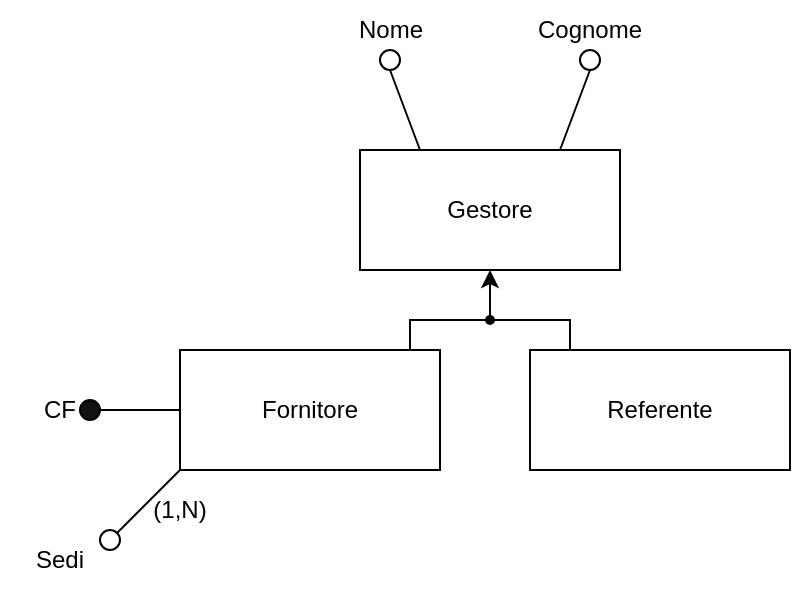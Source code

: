 <mxfile version="22.0.2" type="device">
  <diagram name="Page-1" id="sHVvPbEZOv85bSImDnTu">
    <mxGraphModel dx="617" dy="324" grid="1" gridSize="10" guides="1" tooltips="1" connect="1" arrows="1" fold="1" page="1" pageScale="1" pageWidth="850" pageHeight="1100" math="0" shadow="0">
      <root>
        <mxCell id="0" />
        <mxCell id="1" parent="0" />
        <mxCell id="bqO3MA3i7fpm7xnfnVWC-1" value="Gestore" style="whiteSpace=wrap;html=1;align=center;" vertex="1" parent="1">
          <mxGeometry x="330" y="270" width="130" height="60" as="geometry" />
        </mxCell>
        <mxCell id="bqO3MA3i7fpm7xnfnVWC-2" value="" style="endArrow=none;html=1;rounded=0;entryX=0.5;entryY=1;entryDx=0;entryDy=0;" edge="1" parent="1" target="bqO3MA3i7fpm7xnfnVWC-4">
          <mxGeometry width="50" height="50" relative="1" as="geometry">
            <mxPoint x="360" y="270" as="sourcePoint" />
            <mxPoint x="360" y="230" as="targetPoint" />
          </mxGeometry>
        </mxCell>
        <mxCell id="bqO3MA3i7fpm7xnfnVWC-3" value="" style="endArrow=none;html=1;rounded=0;entryX=0.5;entryY=1;entryDx=0;entryDy=0;" edge="1" parent="1" target="bqO3MA3i7fpm7xnfnVWC-6">
          <mxGeometry width="50" height="50" relative="1" as="geometry">
            <mxPoint x="430" y="270" as="sourcePoint" />
            <mxPoint x="440" y="230" as="targetPoint" />
          </mxGeometry>
        </mxCell>
        <mxCell id="bqO3MA3i7fpm7xnfnVWC-4" value="" style="ellipse;whiteSpace=wrap;html=1;aspect=fixed;" vertex="1" parent="1">
          <mxGeometry x="340" y="220" width="10" height="10" as="geometry" />
        </mxCell>
        <mxCell id="bqO3MA3i7fpm7xnfnVWC-6" value="" style="ellipse;whiteSpace=wrap;html=1;aspect=fixed;" vertex="1" parent="1">
          <mxGeometry x="440" y="220" width="10" height="10" as="geometry" />
        </mxCell>
        <mxCell id="bqO3MA3i7fpm7xnfnVWC-11" value="Nome" style="text;html=1;strokeColor=none;fillColor=none;align=center;verticalAlign=middle;whiteSpace=wrap;rounded=0;" vertex="1" parent="1">
          <mxGeometry x="327.5" y="200" width="35" height="20" as="geometry" />
        </mxCell>
        <mxCell id="bqO3MA3i7fpm7xnfnVWC-12" value="Cognome" style="text;html=1;strokeColor=none;fillColor=none;align=center;verticalAlign=middle;whiteSpace=wrap;rounded=0;" vertex="1" parent="1">
          <mxGeometry x="415" y="195" width="60" height="30" as="geometry" />
        </mxCell>
        <mxCell id="bqO3MA3i7fpm7xnfnVWC-29" style="edgeStyle=orthogonalEdgeStyle;rounded=0;orthogonalLoop=1;jettySize=auto;html=1;exitX=0.5;exitY=0;exitDx=0;exitDy=0;entryX=0.5;entryY=1;entryDx=0;entryDy=0;" edge="1" parent="1" source="bqO3MA3i7fpm7xnfnVWC-13" target="bqO3MA3i7fpm7xnfnVWC-1">
          <mxGeometry relative="1" as="geometry" />
        </mxCell>
        <mxCell id="bqO3MA3i7fpm7xnfnVWC-13" value="" style="verticalAlign=bottom;html=1;ellipse;fillColor=strokeColor;fontFamily=Helvetica;fontSize=11;fontColor=default;" vertex="1" parent="1">
          <mxGeometry x="393" y="353" width="4" height="4" as="geometry" />
        </mxCell>
        <mxCell id="bqO3MA3i7fpm7xnfnVWC-15" value="" style="edgeStyle=elbowEdgeStyle;html=1;elbow=vertical;verticalAlign=bottom;endArrow=none;rounded=0;labelBackgroundColor=default;fontFamily=Helvetica;fontSize=11;fontColor=default;startSize=14;shape=connector;" edge="1" source="bqO3MA3i7fpm7xnfnVWC-13" parent="1" target="bqO3MA3i7fpm7xnfnVWC-18">
          <mxGeometry x="1" relative="1" as="geometry">
            <mxPoint x="465" y="380" as="targetPoint" />
            <Array as="points">
              <mxPoint x="435" y="355" />
            </Array>
          </mxGeometry>
        </mxCell>
        <mxCell id="bqO3MA3i7fpm7xnfnVWC-16" value="" style="edgeStyle=elbowEdgeStyle;html=1;elbow=vertical;verticalAlign=bottom;endArrow=none;rounded=0;labelBackgroundColor=default;fontFamily=Helvetica;fontSize=11;fontColor=default;startSize=14;shape=connector;" edge="1" source="bqO3MA3i7fpm7xnfnVWC-13" parent="1" target="bqO3MA3i7fpm7xnfnVWC-17">
          <mxGeometry x="1" relative="1" as="geometry">
            <mxPoint x="325" y="380" as="targetPoint" />
            <Array as="points">
              <mxPoint x="355" y="355" />
            </Array>
          </mxGeometry>
        </mxCell>
        <mxCell id="bqO3MA3i7fpm7xnfnVWC-17" value="Fornitore" style="whiteSpace=wrap;html=1;align=center;" vertex="1" parent="1">
          <mxGeometry x="240" y="370" width="130" height="60" as="geometry" />
        </mxCell>
        <mxCell id="bqO3MA3i7fpm7xnfnVWC-18" value="Referente" style="whiteSpace=wrap;html=1;align=center;" vertex="1" parent="1">
          <mxGeometry x="415" y="370" width="130" height="60" as="geometry" />
        </mxCell>
        <mxCell id="bqO3MA3i7fpm7xnfnVWC-19" value="" style="ellipse;whiteSpace=wrap;html=1;aspect=fixed;fillColor=#121111;" vertex="1" parent="1">
          <mxGeometry x="190" y="395" width="10" height="10" as="geometry" />
        </mxCell>
        <mxCell id="bqO3MA3i7fpm7xnfnVWC-20" value="" style="ellipse;whiteSpace=wrap;html=1;aspect=fixed;" vertex="1" parent="1">
          <mxGeometry x="200" y="460" width="10" height="10" as="geometry" />
        </mxCell>
        <mxCell id="bqO3MA3i7fpm7xnfnVWC-21" value="" style="endArrow=none;html=1;rounded=0;exitX=1;exitY=0.5;exitDx=0;exitDy=0;" edge="1" parent="1" source="bqO3MA3i7fpm7xnfnVWC-19" target="bqO3MA3i7fpm7xnfnVWC-17">
          <mxGeometry width="50" height="50" relative="1" as="geometry">
            <mxPoint x="150" y="410" as="sourcePoint" />
            <mxPoint x="200" y="360" as="targetPoint" />
          </mxGeometry>
        </mxCell>
        <mxCell id="bqO3MA3i7fpm7xnfnVWC-22" value="" style="endArrow=none;html=1;rounded=0;exitX=1;exitY=0;exitDx=0;exitDy=0;entryX=0;entryY=1;entryDx=0;entryDy=0;" edge="1" parent="1" source="bqO3MA3i7fpm7xnfnVWC-20" target="bqO3MA3i7fpm7xnfnVWC-17">
          <mxGeometry width="50" height="50" relative="1" as="geometry">
            <mxPoint x="210" y="410" as="sourcePoint" />
            <mxPoint x="250" y="410" as="targetPoint" />
          </mxGeometry>
        </mxCell>
        <mxCell id="bqO3MA3i7fpm7xnfnVWC-23" value="CF" style="text;html=1;strokeColor=none;fillColor=none;align=center;verticalAlign=middle;whiteSpace=wrap;rounded=0;" vertex="1" parent="1">
          <mxGeometry x="150" y="385" width="60" height="30" as="geometry" />
        </mxCell>
        <mxCell id="bqO3MA3i7fpm7xnfnVWC-24" value="Sedi" style="text;html=1;strokeColor=none;fillColor=none;align=center;verticalAlign=middle;whiteSpace=wrap;rounded=0;" vertex="1" parent="1">
          <mxGeometry x="150" y="460" width="60" height="30" as="geometry" />
        </mxCell>
        <mxCell id="bqO3MA3i7fpm7xnfnVWC-30" value="(1,N)" style="text;html=1;strokeColor=none;fillColor=none;align=center;verticalAlign=middle;whiteSpace=wrap;rounded=0;" vertex="1" parent="1">
          <mxGeometry x="220" y="440" width="40" height="20" as="geometry" />
        </mxCell>
      </root>
    </mxGraphModel>
  </diagram>
</mxfile>
